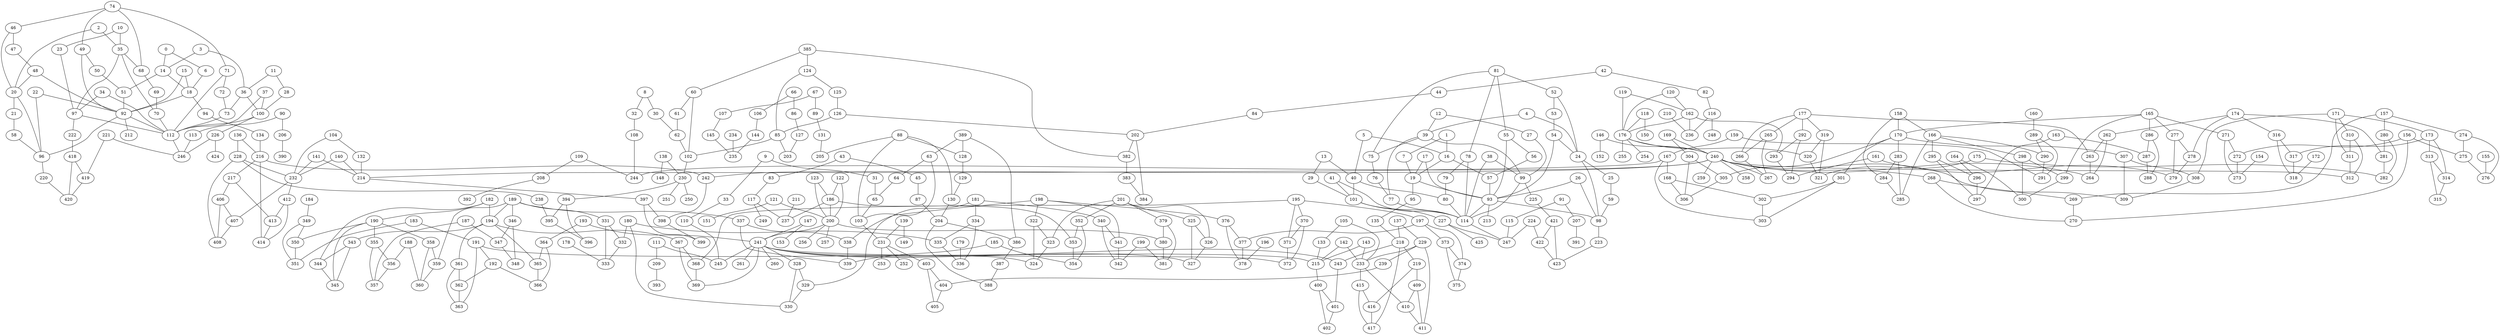 graph G {
0;
1;
2;
3;
4;
5;
6;
7;
8;
9;
10;
11;
12;
13;
14;
15;
16;
17;
18;
19;
20;
21;
22;
23;
24;
25;
26;
27;
28;
29;
30;
31;
32;
33;
34;
35;
36;
37;
38;
39;
40;
41;
42;
43;
44;
45;
46;
47;
48;
49;
50;
51;
52;
53;
54;
55;
56;
57;
58;
59;
60;
61;
62;
63;
64;
65;
66;
67;
68;
69;
70;
71;
72;
73;
74;
75;
76;
77;
78;
79;
80;
81;
82;
83;
84;
85;
86;
87;
88;
89;
90;
91;
92;
93;
94;
95;
96;
97;
98;
99;
100;
101;
102;
103;
104;
105;
106;
107;
108;
109;
110;
111;
112;
113;
114;
115;
116;
117;
118;
119;
120;
121;
122;
123;
124;
125;
126;
127;
128;
129;
130;
131;
132;
133;
134;
135;
136;
137;
138;
139;
140;
141;
142;
143;
144;
145;
146;
147;
148;
149;
150;
151;
152;
153;
154;
155;
156;
157;
158;
159;
160;
161;
162;
163;
164;
165;
166;
167;
168;
169;
170;
171;
172;
173;
174;
175;
176;
177;
178;
179;
180;
181;
182;
183;
184;
185;
186;
187;
188;
189;
190;
191;
192;
193;
194;
195;
196;
197;
198;
199;
200;
201;
202;
203;
204;
205;
206;
207;
208;
209;
210;
211;
212;
213;
214;
215;
216;
217;
218;
219;
220;
221;
222;
223;
224;
225;
226;
227;
228;
229;
230;
231;
232;
233;
234;
235;
236;
237;
238;
239;
240;
241;
242;
243;
244;
245;
246;
247;
248;
249;
250;
251;
252;
253;
254;
255;
256;
257;
258;
259;
260;
261;
262;
263;
264;
265;
266;
267;
268;
269;
270;
271;
272;
273;
274;
275;
276;
277;
278;
279;
280;
281;
282;
283;
284;
285;
286;
287;
288;
289;
290;
291;
292;
293;
294;
295;
296;
297;
298;
299;
300;
301;
302;
303;
304;
305;
306;
307;
308;
309;
310;
311;
312;
313;
314;
315;
316;
317;
318;
319;
320;
321;
322;
323;
324;
325;
326;
327;
328;
329;
330;
331;
332;
333;
334;
335;
336;
337;
338;
339;
340;
341;
342;
343;
344;
345;
346;
347;
348;
349;
350;
351;
352;
353;
354;
355;
356;
357;
358;
359;
360;
361;
362;
363;
364;
365;
366;
367;
368;
369;
370;
371;
372;
373;
374;
375;
376;
377;
378;
379;
380;
381;
382;
383;
384;
385;
386;
387;
388;
389;
390;
391;
392;
393;
394;
395;
396;
397;
398;
399;
400;
401;
402;
403;
404;
405;
406;
407;
408;
409;
410;
411;
412;
413;
414;
415;
416;
417;
418;
419;
420;
421;
422;
423;
424;
425;
0--6 ;
0--14 ;
1--7 ;
1--16 ;
2--20 ;
2--35 ;
3--14 ;
3--36 ;
4--24 ;
4--39 ;
5--16 ;
5--40 ;
6--18 ;
7--19 ;
8--30 ;
8--32 ;
9--31 ;
9--33 ;
10--23 ;
10--35 ;
11--28 ;
11--36 ;
12--27 ;
12--39 ;
13--29 ;
13--40 ;
14--18 ;
14--51 ;
15--18 ;
15--92 ;
16--19 ;
16--57 ;
17--19 ;
17--93 ;
18--92 ;
18--94 ;
19--93 ;
19--95 ;
20--21 ;
20--46 ;
20--96 ;
21--58 ;
22--92 ;
22--96 ;
23--97 ;
24--25 ;
24--52 ;
24--98 ;
25--59 ;
26--93 ;
26--98 ;
27--99 ;
28--100 ;
29--101 ;
30--62 ;
31--65 ;
32--108 ;
33--110 ;
34--97 ;
34--112 ;
35--68 ;
35--97 ;
36--73 ;
36--100 ;
37--100 ;
37--112 ;
38--99 ;
38--114 ;
39--75 ;
39--99 ;
40--80 ;
40--101 ;
41--101 ;
41--114 ;
42--44 ;
42--82 ;
43--45 ;
43--83 ;
44--84 ;
45--87 ;
46--47 ;
47--48 ;
48--20 ;
48--92 ;
49--50 ;
49--92 ;
50--51 ;
51--92 ;
52--53 ;
53--54 ;
54--24 ;
54--93 ;
55--56 ;
55--93 ;
56--57 ;
57--93 ;
58--96 ;
59--98 ;
60--61 ;
60--102 ;
61--62 ;
62--102 ;
63--64 ;
63--103 ;
64--65 ;
65--103 ;
66--86 ;
66--106 ;
67--89 ;
67--107 ;
68--69 ;
69--70 ;
70--35 ;
70--112 ;
71--72 ;
71--112 ;
72--73 ;
73--112 ;
74--46 ;
74--49 ;
74--68 ;
74--71 ;
75--76 ;
76--77 ;
77--39 ;
77--114 ;
78--79 ;
78--114 ;
79--80 ;
80--114 ;
81--52 ;
81--55 ;
81--75 ;
81--78 ;
82--116 ;
83--117 ;
84--202 ;
85--102 ;
85--124 ;
85--203 ;
86--127 ;
87--204 ;
88--103 ;
88--128 ;
88--205 ;
89--131 ;
90--113 ;
90--206 ;
91--115 ;
91--207 ;
92--96 ;
92--112 ;
92--212 ;
93--98 ;
93--114 ;
93--213 ;
94--134 ;
95--135 ;
96--220 ;
97--112 ;
97--222 ;
98--223 ;
99--114 ;
99--225 ;
100--112 ;
100--226 ;
101--114 ;
101--227 ;
102--230 ;
103--231 ;
104--132 ;
104--232 ;
105--133 ;
105--233 ;
106--144 ;
107--145 ;
108--244 ;
109--208 ;
109--244 ;
110--245 ;
111--209 ;
111--245 ;
112--246 ;
113--246 ;
114--247 ;
115--247 ;
116--236 ;
116--248 ;
117--237 ;
117--249 ;
118--150 ;
118--176 ;
119--162 ;
119--176 ;
120--162 ;
120--176 ;
121--151 ;
121--200 ;
122--186 ;
122--200 ;
123--186 ;
123--200 ;
124--125 ;
125--126 ;
126--85 ;
126--202 ;
127--203 ;
128--129 ;
129--130 ;
130--88 ;
130--204 ;
131--205 ;
132--214 ;
133--215 ;
134--216 ;
135--218 ;
136--216 ;
136--228 ;
137--218 ;
137--229 ;
138--148 ;
138--230 ;
139--149 ;
139--231 ;
140--214 ;
140--232 ;
141--214 ;
141--232 ;
142--215 ;
142--233 ;
143--215 ;
143--233 ;
144--235 ;
145--235 ;
146--152 ;
146--240 ;
147--153 ;
147--241 ;
154--273 ;
155--276 ;
156--270 ;
156--272 ;
156--275 ;
157--269 ;
157--274 ;
157--280 ;
158--166 ;
158--170 ;
158--284 ;
159--167 ;
159--291 ;
160--289 ;
161--279 ;
161--294 ;
162--176 ;
162--236 ;
162--293 ;
163--287 ;
163--297 ;
164--296 ;
164--300 ;
165--170 ;
165--271 ;
165--277 ;
165--286 ;
165--299 ;
166--285 ;
166--290 ;
166--295 ;
166--298 ;
167--168 ;
167--214 ;
167--303 ;
168--302 ;
168--306 ;
169--240 ;
169--304 ;
170--283 ;
170--301 ;
170--305 ;
170--307 ;
171--173 ;
171--308 ;
171--310 ;
171--311 ;
172--318 ;
173--313 ;
173--314 ;
173--317 ;
174--262 ;
174--278 ;
174--281 ;
174--316 ;
175--282 ;
175--321 ;
176--240 ;
176--254 ;
176--255 ;
176--320 ;
177--263 ;
177--265 ;
177--266 ;
177--292 ;
177--319 ;
178--333 ;
179--336 ;
180--330 ;
180--332 ;
180--335 ;
181--329 ;
181--334 ;
181--340 ;
182--190 ;
182--194 ;
182--344 ;
183--191 ;
183--351 ;
184--349 ;
185--339 ;
185--354 ;
186--200 ;
186--237 ;
186--353 ;
187--347 ;
187--357 ;
188--356 ;
188--360 ;
189--194 ;
189--331 ;
189--337 ;
189--346 ;
189--359 ;
190--345 ;
190--350 ;
190--355 ;
190--358 ;
191--192 ;
191--215 ;
191--363 ;
192--362 ;
192--366 ;
193--241 ;
193--364 ;
194--343 ;
194--361 ;
194--365 ;
194--367 ;
195--197 ;
195--368 ;
195--370 ;
195--371 ;
196--378 ;
197--373 ;
197--374 ;
197--377 ;
198--322 ;
198--338 ;
198--341 ;
198--376 ;
199--342 ;
199--381 ;
200--241 ;
200--256 ;
200--257 ;
200--380 ;
201--323 ;
201--325 ;
201--326 ;
201--352 ;
201--379 ;
202--382 ;
204--386 ;
206--390 ;
207--391 ;
208--392 ;
209--393 ;
210--236 ;
211--237 ;
214--397 ;
215--400 ;
216--217 ;
216--242 ;
216--414 ;
217--406 ;
217--413 ;
218--219 ;
218--243 ;
218--417 ;
219--409 ;
219--416 ;
220--420 ;
221--246 ;
221--419 ;
222--418 ;
223--423 ;
224--247 ;
224--422 ;
225--421 ;
226--246 ;
226--424 ;
227--247 ;
227--425 ;
228--232 ;
228--238 ;
228--408 ;
229--233 ;
229--239 ;
229--411 ;
230--250 ;
230--251 ;
230--394 ;
231--252 ;
231--253 ;
231--403 ;
232--407 ;
232--412 ;
233--410 ;
233--415 ;
234--235 ;
238--395 ;
239--404 ;
240--242 ;
240--244 ;
240--258 ;
240--259 ;
240--264 ;
240--267 ;
240--268 ;
240--309 ;
240--312 ;
241--243 ;
241--245 ;
241--260 ;
241--261 ;
241--324 ;
241--327 ;
241--328 ;
241--369 ;
241--372 ;
242--398 ;
243--401 ;
262--263 ;
262--264 ;
263--264 ;
265--266 ;
265--267 ;
266--267 ;
268--269 ;
268--270 ;
269--270 ;
271--272 ;
271--273 ;
272--273 ;
274--275 ;
274--276 ;
275--276 ;
277--278 ;
277--279 ;
278--279 ;
280--281 ;
280--282 ;
281--282 ;
283--284 ;
283--285 ;
284--285 ;
286--287 ;
286--288 ;
287--288 ;
289--290 ;
289--291 ;
290--291 ;
292--293 ;
292--294 ;
293--294 ;
295--296 ;
295--297 ;
296--297 ;
298--299 ;
298--300 ;
299--300 ;
301--302 ;
301--303 ;
302--303 ;
304--305 ;
304--306 ;
305--306 ;
307--308 ;
307--309 ;
308--309 ;
310--311 ;
310--312 ;
311--312 ;
313--314 ;
313--315 ;
314--315 ;
316--317 ;
316--318 ;
317--318 ;
319--320 ;
319--321 ;
320--321 ;
322--323 ;
322--324 ;
323--324 ;
325--326 ;
325--327 ;
326--327 ;
328--329 ;
328--330 ;
329--330 ;
331--332 ;
331--333 ;
332--333 ;
334--335 ;
334--336 ;
335--336 ;
337--338 ;
337--339 ;
338--339 ;
340--341 ;
340--342 ;
341--342 ;
343--344 ;
343--345 ;
344--345 ;
346--347 ;
346--348 ;
347--348 ;
349--350 ;
349--351 ;
350--351 ;
352--353 ;
352--354 ;
353--354 ;
355--356 ;
355--357 ;
356--357 ;
358--359 ;
358--360 ;
359--360 ;
361--362 ;
361--363 ;
362--363 ;
364--365 ;
364--366 ;
365--366 ;
367--368 ;
367--369 ;
368--369 ;
370--371 ;
370--372 ;
371--372 ;
373--374 ;
373--375 ;
374--375 ;
376--377 ;
376--378 ;
377--378 ;
379--380 ;
379--381 ;
380--381 ;
382--383 ;
383--384 ;
384--202 ;
385--60 ;
385--124 ;
385--382 ;
386--387 ;
387--388 ;
388--204 ;
389--63 ;
389--128 ;
389--386 ;
394--395 ;
394--396 ;
395--396 ;
397--398 ;
397--399 ;
398--399 ;
400--401 ;
400--402 ;
401--402 ;
403--404 ;
403--405 ;
404--405 ;
406--407 ;
406--408 ;
407--408 ;
409--410 ;
409--411 ;
410--411 ;
412--413 ;
412--414 ;
413--414 ;
415--416 ;
415--417 ;
416--417 ;
418--419 ;
418--420 ;
419--420 ;
421--422 ;
421--423 ;
422--423 ;
}
